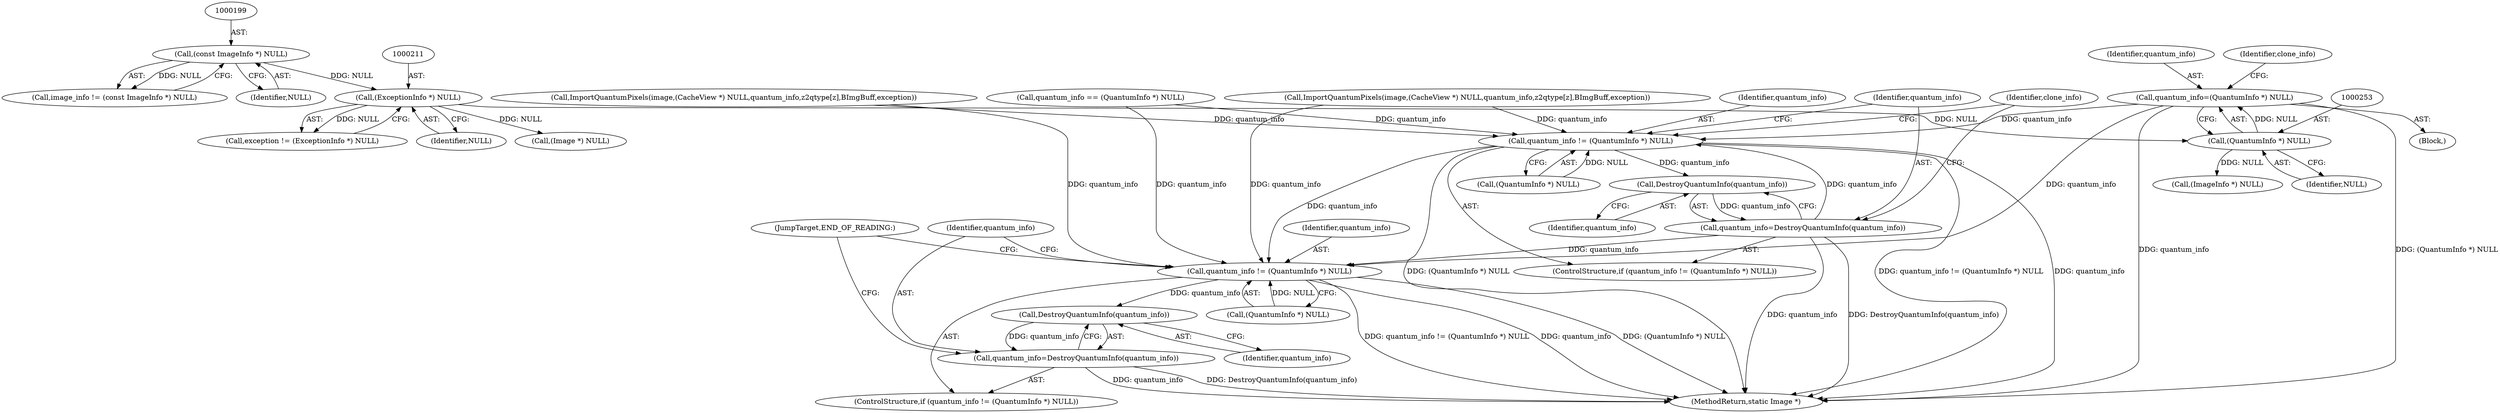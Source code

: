 digraph "0_ImageMagick_04178de2247e353fc095846784b9a10fefdbf890@pointer" {
"1000250" [label="(Call,quantum_info=(QuantumInfo *) NULL)"];
"1000252" [label="(Call,(QuantumInfo *) NULL)"];
"1000210" [label="(Call,(ExceptionInfo *) NULL)"];
"1000198" [label="(Call,(const ImageInfo *) NULL)"];
"1001815" [label="(Call,quantum_info != (QuantumInfo *) NULL)"];
"1001822" [label="(Call,DestroyQuantumInfo(quantum_info))"];
"1001820" [label="(Call,quantum_info=DestroyQuantumInfo(quantum_info))"];
"1001833" [label="(Call,quantum_info != (QuantumInfo *) NULL)"];
"1001840" [label="(Call,DestroyQuantumInfo(quantum_info))"];
"1001838" [label="(Call,quantum_info=DestroyQuantumInfo(quantum_info))"];
"1001842" [label="(JumpTarget,END_OF_READING:)"];
"1000210" [label="(Call,(ExceptionInfo *) NULL)"];
"1000212" [label="(Identifier,NULL)"];
"1001814" [label="(ControlStructure,if (quantum_info != (QuantumInfo *) NULL))"];
"1000251" [label="(Identifier,quantum_info)"];
"1000208" [label="(Call,exception != (ExceptionInfo *) NULL)"];
"1001839" [label="(Identifier,quantum_info)"];
"1001816" [label="(Identifier,quantum_info)"];
"1001822" [label="(Call,DestroyQuantumInfo(quantum_info))"];
"1001817" [label="(Call,(QuantumInfo *) NULL)"];
"1001383" [label="(Call,ImportQuantumPixels(image,(CacheView *) NULL,quantum_info,z2qtype[z],BImgBuff,exception))"];
"1000158" [label="(Block,)"];
"1000196" [label="(Call,image_info != (const ImageInfo *) NULL)"];
"1000254" [label="(Identifier,NULL)"];
"1001987" [label="(MethodReturn,static Image *)"];
"1001195" [label="(Call,quantum_info == (QuantumInfo *) NULL)"];
"1000200" [label="(Identifier,NULL)"];
"1001419" [label="(Call,ImportQuantumPixels(image,(CacheView *) NULL,quantum_info,z2qtype[z],BImgBuff,exception))"];
"1001832" [label="(ControlStructure,if (quantum_info != (QuantumInfo *) NULL))"];
"1001820" [label="(Call,quantum_info=DestroyQuantumInfo(quantum_info))"];
"1000257" [label="(Call,(ImageInfo *) NULL)"];
"1001834" [label="(Identifier,quantum_info)"];
"1000256" [label="(Identifier,clone_info)"];
"1001815" [label="(Call,quantum_info != (QuantumInfo *) NULL)"];
"1001823" [label="(Identifier,quantum_info)"];
"1001835" [label="(Call,(QuantumInfo *) NULL)"];
"1000252" [label="(Call,(QuantumInfo *) NULL)"];
"1000250" [label="(Call,quantum_info=(QuantumInfo *) NULL)"];
"1000247" [label="(Call,(Image *) NULL)"];
"1001821" [label="(Identifier,quantum_info)"];
"1001825" [label="(Identifier,clone_info)"];
"1001840" [label="(Call,DestroyQuantumInfo(quantum_info))"];
"1000198" [label="(Call,(const ImageInfo *) NULL)"];
"1001833" [label="(Call,quantum_info != (QuantumInfo *) NULL)"];
"1001838" [label="(Call,quantum_info=DestroyQuantumInfo(quantum_info))"];
"1001841" [label="(Identifier,quantum_info)"];
"1000250" -> "1000158"  [label="AST: "];
"1000250" -> "1000252"  [label="CFG: "];
"1000251" -> "1000250"  [label="AST: "];
"1000252" -> "1000250"  [label="AST: "];
"1000256" -> "1000250"  [label="CFG: "];
"1000250" -> "1001987"  [label="DDG: quantum_info"];
"1000250" -> "1001987"  [label="DDG: (QuantumInfo *) NULL"];
"1000252" -> "1000250"  [label="DDG: NULL"];
"1000250" -> "1001815"  [label="DDG: quantum_info"];
"1000250" -> "1001833"  [label="DDG: quantum_info"];
"1000252" -> "1000254"  [label="CFG: "];
"1000253" -> "1000252"  [label="AST: "];
"1000254" -> "1000252"  [label="AST: "];
"1000210" -> "1000252"  [label="DDG: NULL"];
"1000252" -> "1000257"  [label="DDG: NULL"];
"1000210" -> "1000208"  [label="AST: "];
"1000210" -> "1000212"  [label="CFG: "];
"1000211" -> "1000210"  [label="AST: "];
"1000212" -> "1000210"  [label="AST: "];
"1000208" -> "1000210"  [label="CFG: "];
"1000210" -> "1000208"  [label="DDG: NULL"];
"1000198" -> "1000210"  [label="DDG: NULL"];
"1000210" -> "1000247"  [label="DDG: NULL"];
"1000198" -> "1000196"  [label="AST: "];
"1000198" -> "1000200"  [label="CFG: "];
"1000199" -> "1000198"  [label="AST: "];
"1000200" -> "1000198"  [label="AST: "];
"1000196" -> "1000198"  [label="CFG: "];
"1000198" -> "1000196"  [label="DDG: NULL"];
"1001815" -> "1001814"  [label="AST: "];
"1001815" -> "1001817"  [label="CFG: "];
"1001816" -> "1001815"  [label="AST: "];
"1001817" -> "1001815"  [label="AST: "];
"1001821" -> "1001815"  [label="CFG: "];
"1001825" -> "1001815"  [label="CFG: "];
"1001815" -> "1001987"  [label="DDG: quantum_info != (QuantumInfo *) NULL"];
"1001815" -> "1001987"  [label="DDG: quantum_info"];
"1001815" -> "1001987"  [label="DDG: (QuantumInfo *) NULL"];
"1001195" -> "1001815"  [label="DDG: quantum_info"];
"1001419" -> "1001815"  [label="DDG: quantum_info"];
"1001383" -> "1001815"  [label="DDG: quantum_info"];
"1001820" -> "1001815"  [label="DDG: quantum_info"];
"1001817" -> "1001815"  [label="DDG: NULL"];
"1001815" -> "1001822"  [label="DDG: quantum_info"];
"1001815" -> "1001833"  [label="DDG: quantum_info"];
"1001822" -> "1001820"  [label="AST: "];
"1001822" -> "1001823"  [label="CFG: "];
"1001823" -> "1001822"  [label="AST: "];
"1001820" -> "1001822"  [label="CFG: "];
"1001822" -> "1001820"  [label="DDG: quantum_info"];
"1001820" -> "1001814"  [label="AST: "];
"1001821" -> "1001820"  [label="AST: "];
"1001825" -> "1001820"  [label="CFG: "];
"1001820" -> "1001987"  [label="DDG: DestroyQuantumInfo(quantum_info)"];
"1001820" -> "1001987"  [label="DDG: quantum_info"];
"1001820" -> "1001833"  [label="DDG: quantum_info"];
"1001833" -> "1001832"  [label="AST: "];
"1001833" -> "1001835"  [label="CFG: "];
"1001834" -> "1001833"  [label="AST: "];
"1001835" -> "1001833"  [label="AST: "];
"1001839" -> "1001833"  [label="CFG: "];
"1001842" -> "1001833"  [label="CFG: "];
"1001833" -> "1001987"  [label="DDG: quantum_info != (QuantumInfo *) NULL"];
"1001833" -> "1001987"  [label="DDG: quantum_info"];
"1001833" -> "1001987"  [label="DDG: (QuantumInfo *) NULL"];
"1001195" -> "1001833"  [label="DDG: quantum_info"];
"1001419" -> "1001833"  [label="DDG: quantum_info"];
"1001383" -> "1001833"  [label="DDG: quantum_info"];
"1001835" -> "1001833"  [label="DDG: NULL"];
"1001833" -> "1001840"  [label="DDG: quantum_info"];
"1001840" -> "1001838"  [label="AST: "];
"1001840" -> "1001841"  [label="CFG: "];
"1001841" -> "1001840"  [label="AST: "];
"1001838" -> "1001840"  [label="CFG: "];
"1001840" -> "1001838"  [label="DDG: quantum_info"];
"1001838" -> "1001832"  [label="AST: "];
"1001839" -> "1001838"  [label="AST: "];
"1001842" -> "1001838"  [label="CFG: "];
"1001838" -> "1001987"  [label="DDG: quantum_info"];
"1001838" -> "1001987"  [label="DDG: DestroyQuantumInfo(quantum_info)"];
}
